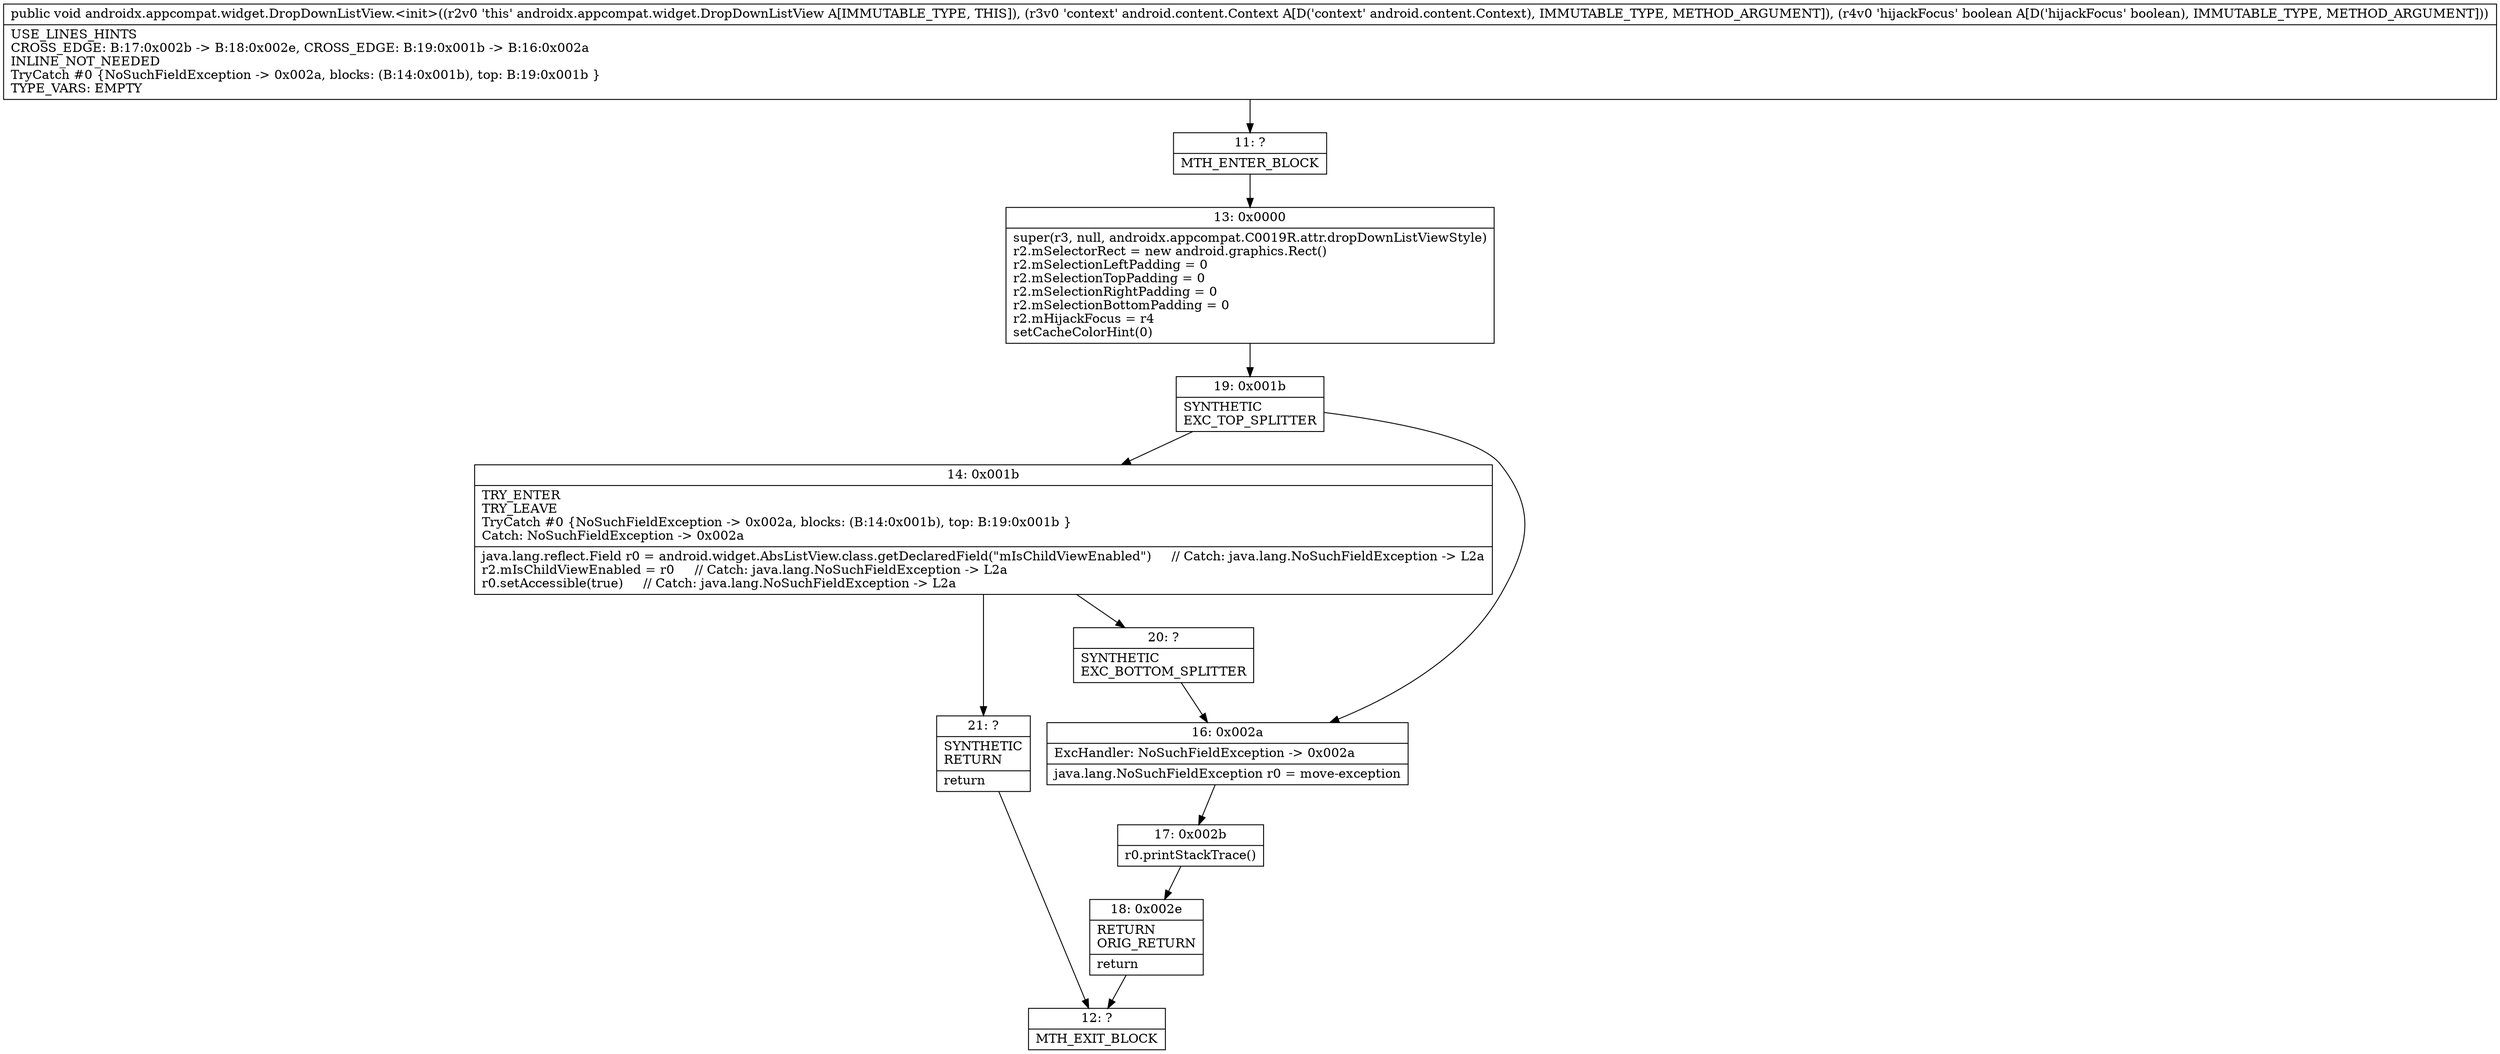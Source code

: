 digraph "CFG forandroidx.appcompat.widget.DropDownListView.\<init\>(Landroid\/content\/Context;Z)V" {
Node_11 [shape=record,label="{11\:\ ?|MTH_ENTER_BLOCK\l}"];
Node_13 [shape=record,label="{13\:\ 0x0000|super(r3, null, androidx.appcompat.C0019R.attr.dropDownListViewStyle)\lr2.mSelectorRect = new android.graphics.Rect()\lr2.mSelectionLeftPadding = 0\lr2.mSelectionTopPadding = 0\lr2.mSelectionRightPadding = 0\lr2.mSelectionBottomPadding = 0\lr2.mHijackFocus = r4\lsetCacheColorHint(0)\l}"];
Node_19 [shape=record,label="{19\:\ 0x001b|SYNTHETIC\lEXC_TOP_SPLITTER\l}"];
Node_14 [shape=record,label="{14\:\ 0x001b|TRY_ENTER\lTRY_LEAVE\lTryCatch #0 \{NoSuchFieldException \-\> 0x002a, blocks: (B:14:0x001b), top: B:19:0x001b \}\lCatch: NoSuchFieldException \-\> 0x002a\l|java.lang.reflect.Field r0 = android.widget.AbsListView.class.getDeclaredField(\"mIsChildViewEnabled\")     \/\/ Catch: java.lang.NoSuchFieldException \-\> L2a\lr2.mIsChildViewEnabled = r0     \/\/ Catch: java.lang.NoSuchFieldException \-\> L2a\lr0.setAccessible(true)     \/\/ Catch: java.lang.NoSuchFieldException \-\> L2a\l}"];
Node_20 [shape=record,label="{20\:\ ?|SYNTHETIC\lEXC_BOTTOM_SPLITTER\l}"];
Node_21 [shape=record,label="{21\:\ ?|SYNTHETIC\lRETURN\l|return\l}"];
Node_12 [shape=record,label="{12\:\ ?|MTH_EXIT_BLOCK\l}"];
Node_16 [shape=record,label="{16\:\ 0x002a|ExcHandler: NoSuchFieldException \-\> 0x002a\l|java.lang.NoSuchFieldException r0 = move\-exception\l}"];
Node_17 [shape=record,label="{17\:\ 0x002b|r0.printStackTrace()\l}"];
Node_18 [shape=record,label="{18\:\ 0x002e|RETURN\lORIG_RETURN\l|return\l}"];
MethodNode[shape=record,label="{public void androidx.appcompat.widget.DropDownListView.\<init\>((r2v0 'this' androidx.appcompat.widget.DropDownListView A[IMMUTABLE_TYPE, THIS]), (r3v0 'context' android.content.Context A[D('context' android.content.Context), IMMUTABLE_TYPE, METHOD_ARGUMENT]), (r4v0 'hijackFocus' boolean A[D('hijackFocus' boolean), IMMUTABLE_TYPE, METHOD_ARGUMENT]))  | USE_LINES_HINTS\lCROSS_EDGE: B:17:0x002b \-\> B:18:0x002e, CROSS_EDGE: B:19:0x001b \-\> B:16:0x002a\lINLINE_NOT_NEEDED\lTryCatch #0 \{NoSuchFieldException \-\> 0x002a, blocks: (B:14:0x001b), top: B:19:0x001b \}\lTYPE_VARS: EMPTY\l}"];
MethodNode -> Node_11;Node_11 -> Node_13;
Node_13 -> Node_19;
Node_19 -> Node_14;
Node_19 -> Node_16;
Node_14 -> Node_20;
Node_14 -> Node_21;
Node_20 -> Node_16;
Node_21 -> Node_12;
Node_16 -> Node_17;
Node_17 -> Node_18;
Node_18 -> Node_12;
}

